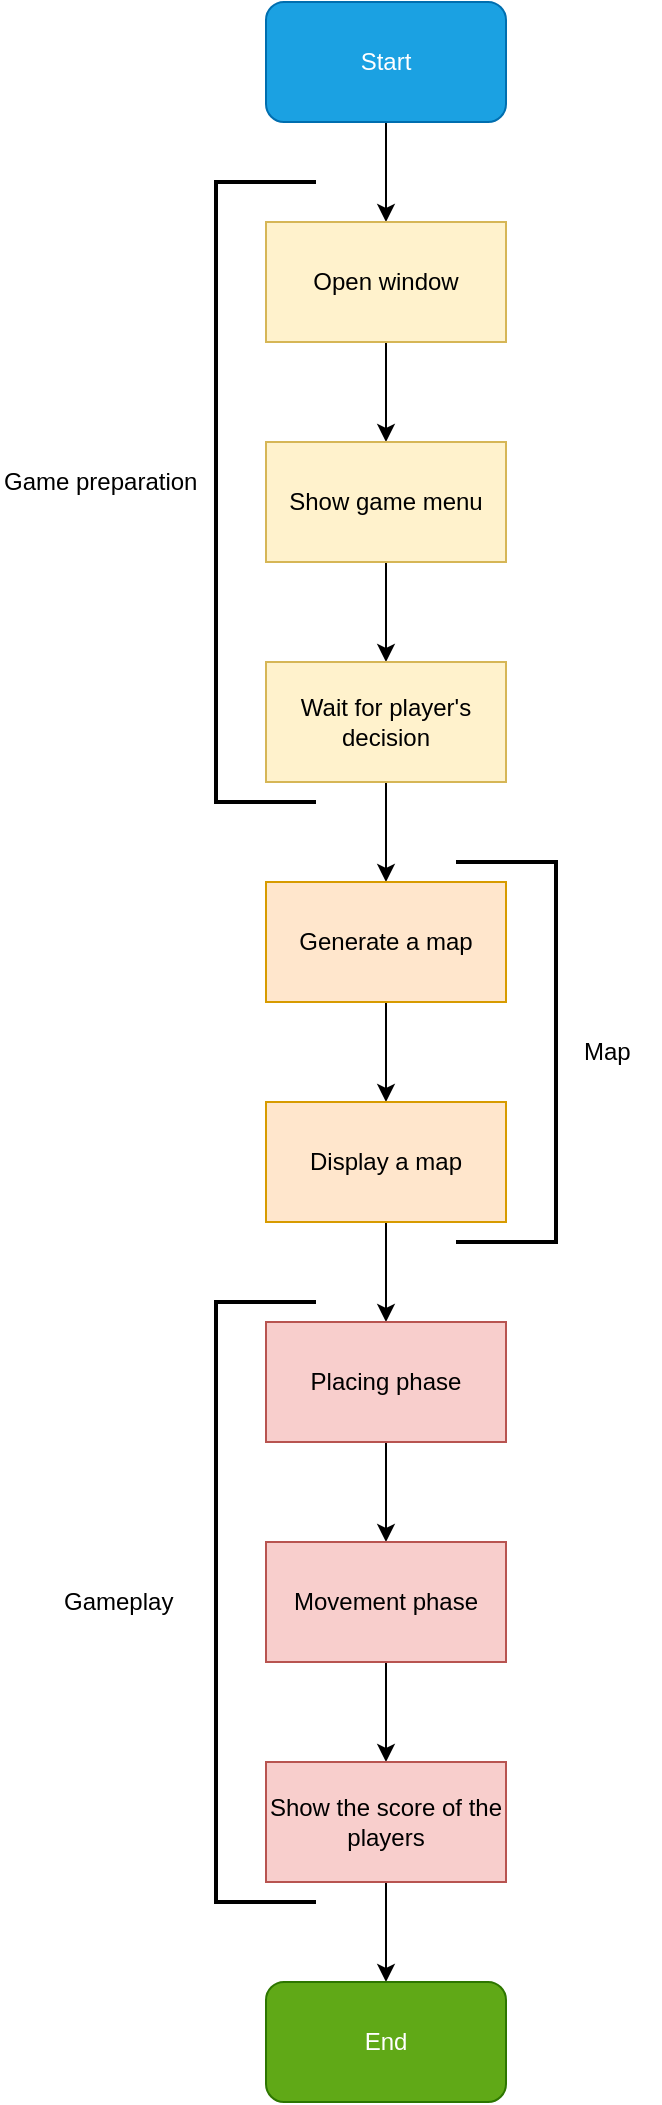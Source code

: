 <mxfile version="12.1.8" type="device" pages="1"><diagram id="Q9P7QPx5Jb2kPu36uCc9" name="Page-1"><mxGraphModel dx="1497" dy="813" grid="1" gridSize="10" guides="1" tooltips="1" connect="1" arrows="1" fold="1" page="1" pageScale="1" pageWidth="827" pageHeight="1169" math="0" shadow="0"><root><mxCell id="0"/><mxCell id="1" parent="0"/><mxCell id="hrlPZrpbz0pELPbgUfUU-2" style="edgeStyle=orthogonalEdgeStyle;rounded=0;orthogonalLoop=1;jettySize=auto;html=1;exitX=0.5;exitY=1;exitDx=0;exitDy=0;entryX=0.5;entryY=0;entryDx=0;entryDy=0;" parent="1" source="hrlPZrpbz0pELPbgUfUU-1" target="hrlPZrpbz0pELPbgUfUU-3" edge="1"><mxGeometry relative="1" as="geometry"><mxPoint x="413" y="180" as="targetPoint"/></mxGeometry></mxCell><mxCell id="hrlPZrpbz0pELPbgUfUU-1" value="Start" style="rounded=1;whiteSpace=wrap;html=1;fillColor=#1ba1e2;strokeColor=#006EAF;fontColor=#ffffff;" parent="1" vertex="1"><mxGeometry x="353" y="60" width="120" height="60" as="geometry"/></mxCell><mxCell id="hrlPZrpbz0pELPbgUfUU-4" style="edgeStyle=orthogonalEdgeStyle;rounded=0;orthogonalLoop=1;jettySize=auto;html=1;exitX=0.5;exitY=1;exitDx=0;exitDy=0;entryX=0.5;entryY=0;entryDx=0;entryDy=0;" parent="1" source="hrlPZrpbz0pELPbgUfUU-3" target="hrlPZrpbz0pELPbgUfUU-6" edge="1"><mxGeometry relative="1" as="geometry"><mxPoint x="413" y="310" as="targetPoint"/></mxGeometry></mxCell><mxCell id="hrlPZrpbz0pELPbgUfUU-3" value="Open window" style="rounded=0;whiteSpace=wrap;html=1;fillColor=#fff2cc;strokeColor=#d6b656;" parent="1" vertex="1"><mxGeometry x="353" y="170" width="120" height="60" as="geometry"/></mxCell><mxCell id="hrlPZrpbz0pELPbgUfUU-8" style="edgeStyle=orthogonalEdgeStyle;rounded=0;orthogonalLoop=1;jettySize=auto;html=1;exitX=0.5;exitY=1;exitDx=0;exitDy=0;entryX=0.5;entryY=0;entryDx=0;entryDy=0;" parent="1" source="hrlPZrpbz0pELPbgUfUU-6" target="hrlPZrpbz0pELPbgUfUU-7" edge="1"><mxGeometry relative="1" as="geometry"/></mxCell><mxCell id="hrlPZrpbz0pELPbgUfUU-6" value="Show game menu" style="rounded=0;whiteSpace=wrap;html=1;fillColor=#fff2cc;strokeColor=#d6b656;" parent="1" vertex="1"><mxGeometry x="353" y="280" width="120" height="60" as="geometry"/></mxCell><mxCell id="hrlPZrpbz0pELPbgUfUU-11" style="edgeStyle=orthogonalEdgeStyle;rounded=0;orthogonalLoop=1;jettySize=auto;html=1;exitX=0.5;exitY=1;exitDx=0;exitDy=0;entryX=0.5;entryY=0;entryDx=0;entryDy=0;" parent="1" source="hrlPZrpbz0pELPbgUfUU-7" target="hrlPZrpbz0pELPbgUfUU-12" edge="1"><mxGeometry relative="1" as="geometry"><mxPoint x="413" y="550" as="targetPoint"/></mxGeometry></mxCell><mxCell id="hrlPZrpbz0pELPbgUfUU-7" value="Wait for player's decision" style="rounded=0;whiteSpace=wrap;html=1;fillColor=#fff2cc;strokeColor=#d6b656;" parent="1" vertex="1"><mxGeometry x="353" y="390" width="120" height="60" as="geometry"/></mxCell><mxCell id="hrlPZrpbz0pELPbgUfUU-14" style="edgeStyle=orthogonalEdgeStyle;rounded=0;orthogonalLoop=1;jettySize=auto;html=1;exitX=0.5;exitY=1;exitDx=0;exitDy=0;entryX=0.5;entryY=0;entryDx=0;entryDy=0;" parent="1" source="hrlPZrpbz0pELPbgUfUU-12" target="hrlPZrpbz0pELPbgUfUU-13" edge="1"><mxGeometry relative="1" as="geometry"/></mxCell><mxCell id="hrlPZrpbz0pELPbgUfUU-12" value="Generate a map" style="rounded=0;whiteSpace=wrap;html=1;fillColor=#ffe6cc;strokeColor=#d79b00;" parent="1" vertex="1"><mxGeometry x="353" y="500" width="120" height="60" as="geometry"/></mxCell><mxCell id="hrlPZrpbz0pELPbgUfUU-30" style="edgeStyle=orthogonalEdgeStyle;rounded=0;orthogonalLoop=1;jettySize=auto;html=1;exitX=0.5;exitY=1;exitDx=0;exitDy=0;entryX=0.5;entryY=0;entryDx=0;entryDy=0;" parent="1" source="hrlPZrpbz0pELPbgUfUU-13" target="hrlPZrpbz0pELPbgUfUU-29" edge="1"><mxGeometry relative="1" as="geometry"/></mxCell><mxCell id="hrlPZrpbz0pELPbgUfUU-13" value="Display a map" style="rounded=0;whiteSpace=wrap;html=1;fillColor=#ffe6cc;strokeColor=#d79b00;" parent="1" vertex="1"><mxGeometry x="353" y="610" width="120" height="60" as="geometry"/></mxCell><mxCell id="hrlPZrpbz0pELPbgUfUU-35" style="edgeStyle=orthogonalEdgeStyle;rounded=0;orthogonalLoop=1;jettySize=auto;html=1;exitX=0.5;exitY=1;exitDx=0;exitDy=0;" parent="1" source="hrlPZrpbz0pELPbgUfUU-29" target="hrlPZrpbz0pELPbgUfUU-33" edge="1"><mxGeometry relative="1" as="geometry"/></mxCell><mxCell id="hrlPZrpbz0pELPbgUfUU-29" value="Placing phase" style="rounded=0;whiteSpace=wrap;html=1;fillColor=#f8cecc;strokeColor=#b85450;" parent="1" vertex="1"><mxGeometry x="353" y="720" width="120" height="60" as="geometry"/></mxCell><mxCell id="hrlPZrpbz0pELPbgUfUU-36" style="edgeStyle=orthogonalEdgeStyle;rounded=0;orthogonalLoop=1;jettySize=auto;html=1;exitX=0.5;exitY=1;exitDx=0;exitDy=0;entryX=0.5;entryY=0;entryDx=0;entryDy=0;" parent="1" source="hrlPZrpbz0pELPbgUfUU-33" target="hrlPZrpbz0pELPbgUfUU-37" edge="1"><mxGeometry relative="1" as="geometry"><mxPoint x="413" y="940" as="targetPoint"/></mxGeometry></mxCell><mxCell id="hrlPZrpbz0pELPbgUfUU-33" value="Movement phase" style="rounded=0;whiteSpace=wrap;html=1;fillColor=#f8cecc;strokeColor=#b85450;" parent="1" vertex="1"><mxGeometry x="353" y="830" width="120" height="60" as="geometry"/></mxCell><mxCell id="hrlPZrpbz0pELPbgUfUU-38" style="edgeStyle=orthogonalEdgeStyle;rounded=0;orthogonalLoop=1;jettySize=auto;html=1;exitX=0.5;exitY=1;exitDx=0;exitDy=0;entryX=0.5;entryY=0;entryDx=0;entryDy=0;" parent="1" source="hrlPZrpbz0pELPbgUfUU-37" target="hrlPZrpbz0pELPbgUfUU-39" edge="1"><mxGeometry relative="1" as="geometry"><mxPoint x="430" y="1060" as="targetPoint"/></mxGeometry></mxCell><mxCell id="hrlPZrpbz0pELPbgUfUU-37" value="Show the score of the players" style="rounded=0;whiteSpace=wrap;html=1;fillColor=#f8cecc;strokeColor=#b85450;" parent="1" vertex="1"><mxGeometry x="353" y="940" width="120" height="60" as="geometry"/></mxCell><mxCell id="hrlPZrpbz0pELPbgUfUU-39" value="End" style="rounded=1;whiteSpace=wrap;html=1;fillColor=#60a917;strokeColor=#2D7600;fontColor=#ffffff;" parent="1" vertex="1"><mxGeometry x="353" y="1050" width="120" height="60" as="geometry"/></mxCell><mxCell id="BIpv-sA4GVG_Fjbo9irc-4" value="" style="strokeWidth=2;html=1;shape=mxgraph.flowchart.annotation_1;align=left;pointerEvents=1;" parent="1" vertex="1"><mxGeometry x="328" y="150" width="50" height="310" as="geometry"/></mxCell><mxCell id="BIpv-sA4GVG_Fjbo9irc-5" value="Game preparation" style="text;html=1;resizable=0;points=[];autosize=1;align=left;verticalAlign=top;spacingTop=-4;" parent="1" vertex="1"><mxGeometry x="220" y="290" width="110" height="20" as="geometry"/></mxCell><mxCell id="BIpv-sA4GVG_Fjbo9irc-7" value="" style="strokeWidth=2;html=1;shape=mxgraph.flowchart.annotation_1;align=left;pointerEvents=1;direction=west;" parent="1" vertex="1"><mxGeometry x="448" y="490" width="50" height="190" as="geometry"/></mxCell><mxCell id="BIpv-sA4GVG_Fjbo9irc-11" value="Map" style="text;html=1;resizable=0;points=[];autosize=1;align=left;verticalAlign=top;spacingTop=-4;" parent="1" vertex="1"><mxGeometry x="510" y="575" width="40" height="20" as="geometry"/></mxCell><mxCell id="BIpv-sA4GVG_Fjbo9irc-12" value="" style="strokeWidth=2;html=1;shape=mxgraph.flowchart.annotation_1;align=left;pointerEvents=1;" parent="1" vertex="1"><mxGeometry x="328" y="710" width="50" height="300" as="geometry"/></mxCell><mxCell id="BIpv-sA4GVG_Fjbo9irc-13" value="Gameplay" style="text;html=1;resizable=0;points=[];autosize=1;align=left;verticalAlign=top;spacingTop=-4;" parent="1" vertex="1"><mxGeometry x="250" y="850" width="70" height="20" as="geometry"/></mxCell></root></mxGraphModel></diagram></mxfile>